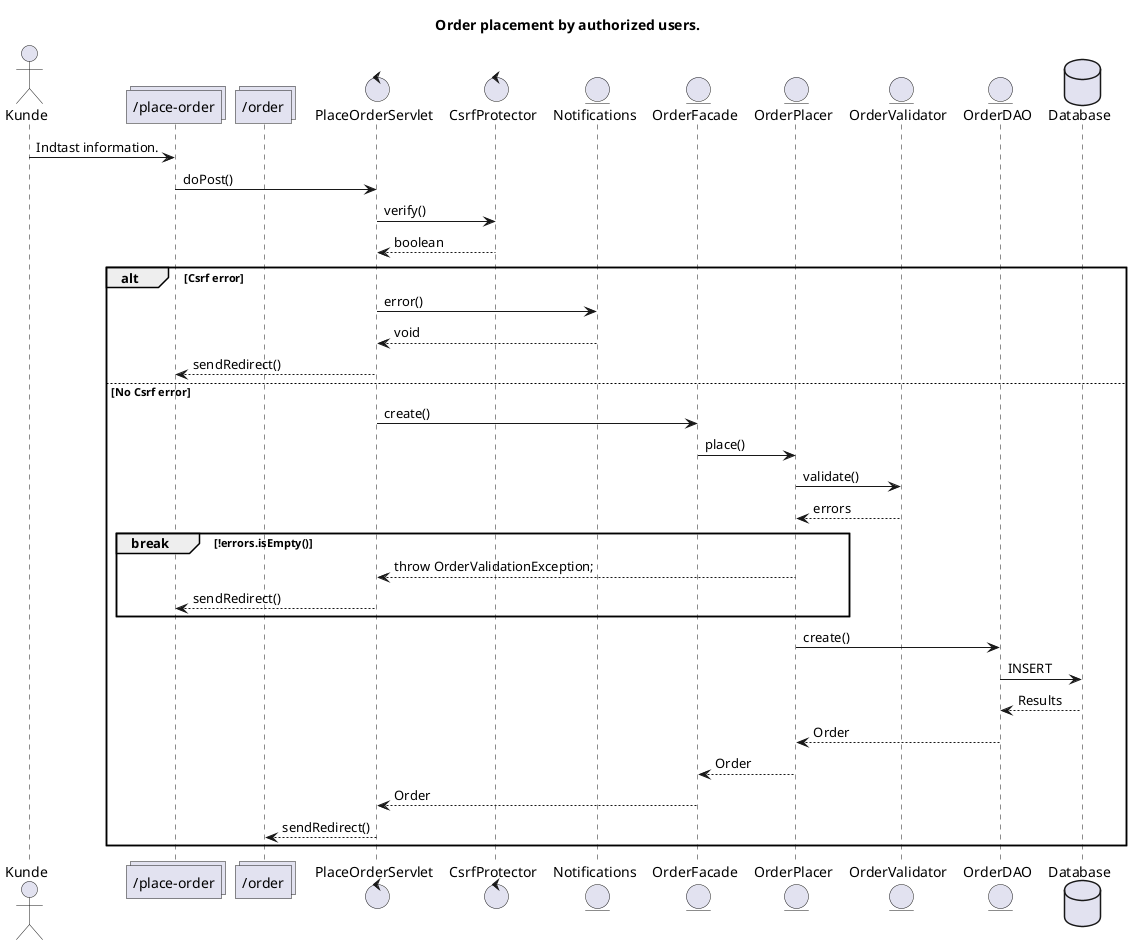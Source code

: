 @startuml

title Order placement by authorized users.

actor Kunde as Customer
collections "/place-order" as PLACE_JSP
collections "/order" as ORDER_JSP
control PlaceOrderServlet as Servlet
control CsrfProtector as Csrf
entity Notifications
entity OrderFacade
entity OrderPlacer
entity OrderValidator
entity OrderDAO
database Database

Customer -> PLACE_JSP : Indtast information.
PLACE_JSP -> Servlet : doPost()
Servlet -> Csrf : verify()
Csrf --> Servlet : boolean

alt Csrf error
Servlet -> Notifications : error()
Notifications --> Servlet : void
Servlet --> PLACE_JSP : sendRedirect()
else No Csrf error
    Servlet -> OrderFacade : create()
    OrderFacade -> OrderPlacer : place()
    OrderPlacer -> OrderValidator : validate()
    OrderValidator --> OrderPlacer : errors
    break !errors.isEmpty()
        OrderPlacer --> Servlet : throw OrderValidationException;
        Servlet --> PLACE_JSP : sendRedirect()
    end
    OrderPlacer -> OrderDAO : create()
    OrderDAO -> Database : INSERT
    Database --> OrderDAO : Results
    OrderDAO --> OrderPlacer : Order
    OrderPlacer --> OrderFacade : Order
    OrderFacade --> Servlet : Order
    Servlet --> ORDER_JSP : sendRedirect()
end

@enduml